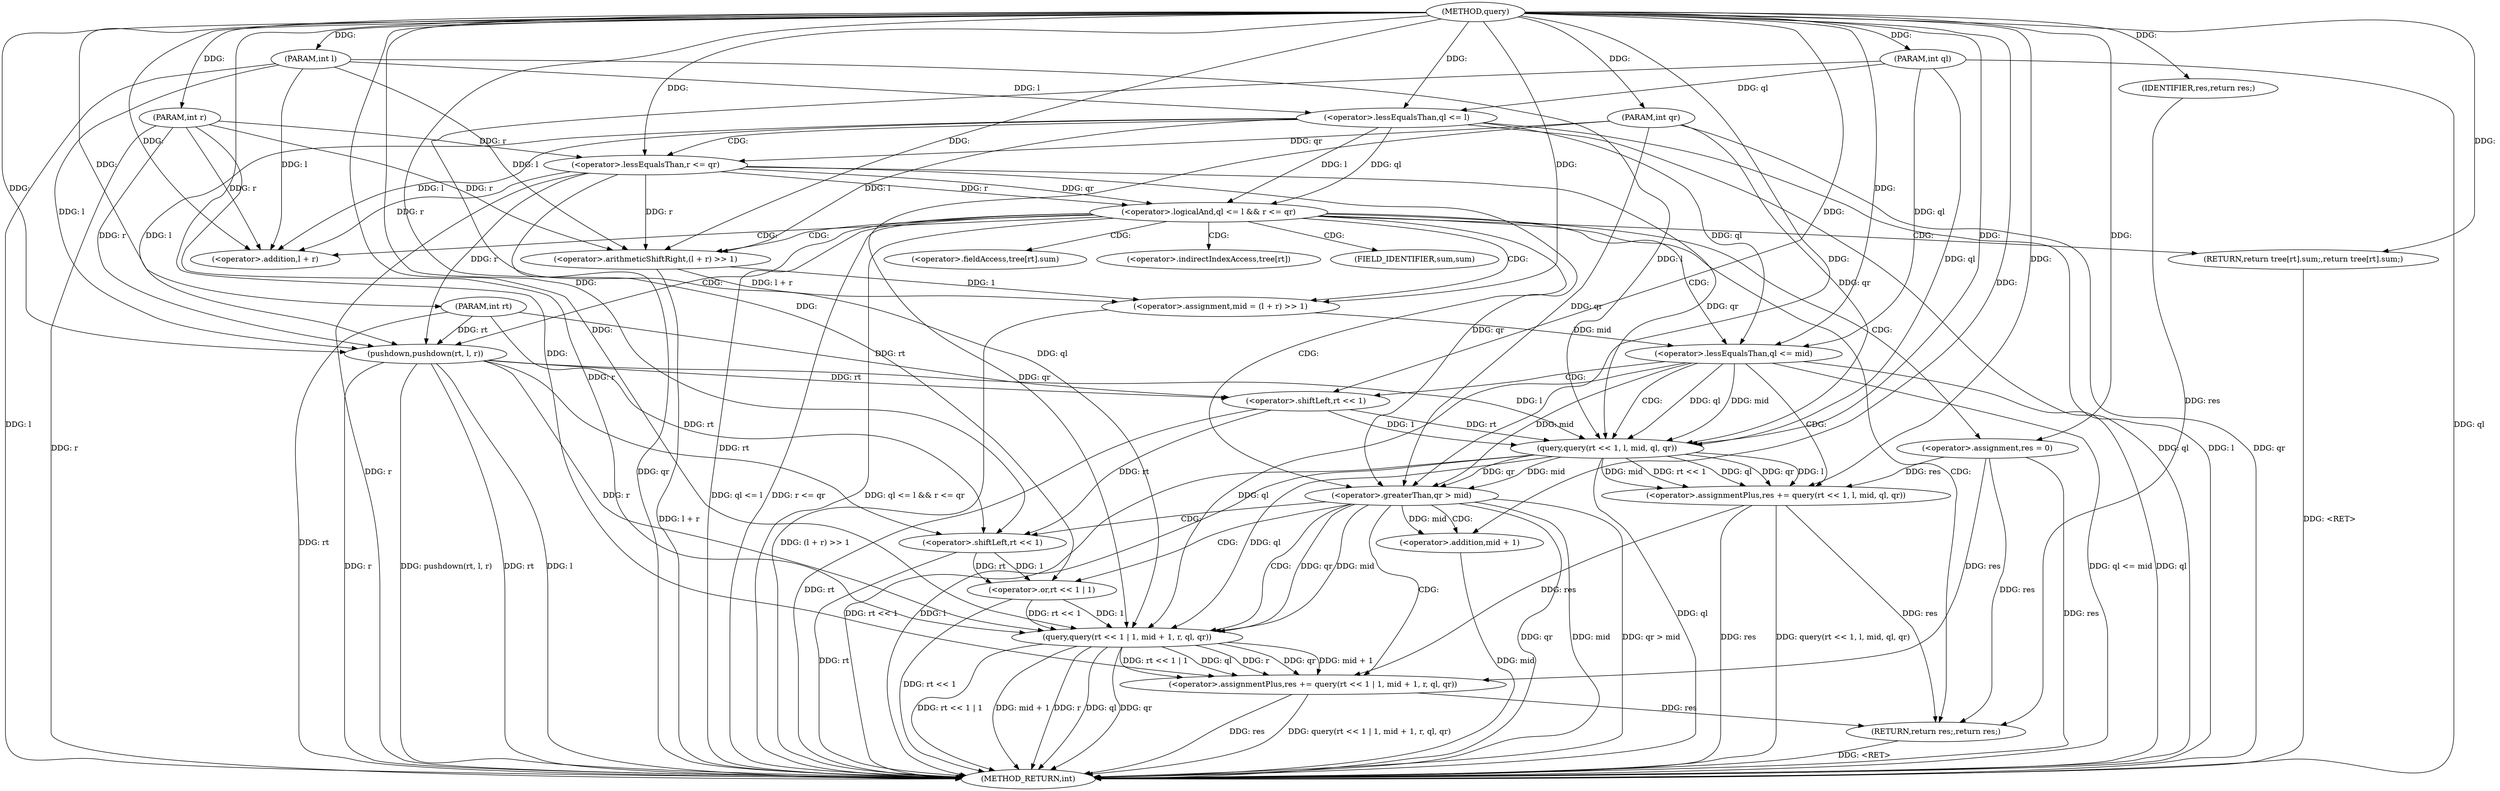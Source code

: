 digraph "query" {  
"1000379" [label = "(METHOD,query)" ]
"1000453" [label = "(METHOD_RETURN,int)" ]
"1000380" [label = "(PARAM,int rt)" ]
"1000381" [label = "(PARAM,int l)" ]
"1000382" [label = "(PARAM,int r)" ]
"1000383" [label = "(PARAM,int ql)" ]
"1000384" [label = "(PARAM,int qr)" ]
"1000402" [label = "(<operator>.assignment,mid = (l + r) >> 1)" ]
"1000410" [label = "(<operator>.assignment,res = 0)" ]
"1000413" [label = "(pushdown,pushdown(rt, l, r))" ]
"1000451" [label = "(RETURN,return res;,return res;)" ]
"1000387" [label = "(<operator>.logicalAnd,ql <= l && r <= qr)" ]
"1000418" [label = "(<operator>.lessEqualsThan,ql <= mid)" ]
"1000433" [label = "(<operator>.greaterThan,qr > mid)" ]
"1000452" [label = "(IDENTIFIER,res,return res;)" ]
"1000395" [label = "(RETURN,return tree[rt].sum;,return tree[rt].sum;)" ]
"1000404" [label = "(<operator>.arithmeticShiftRight,(l + r) >> 1)" ]
"1000422" [label = "(<operator>.assignmentPlus,res += query(rt << 1, l, mid, ql, qr))" ]
"1000437" [label = "(<operator>.assignmentPlus,res += query(rt << 1 | 1, mid + 1, r, ql, qr))" ]
"1000388" [label = "(<operator>.lessEqualsThan,ql <= l)" ]
"1000391" [label = "(<operator>.lessEqualsThan,r <= qr)" ]
"1000405" [label = "(<operator>.addition,l + r)" ]
"1000424" [label = "(query,query(rt << 1, l, mid, ql, qr))" ]
"1000439" [label = "(query,query(rt << 1 | 1, mid + 1, r, ql, qr))" ]
"1000425" [label = "(<operator>.shiftLeft,rt << 1)" ]
"1000440" [label = "(<operator>.or,rt << 1 | 1)" ]
"1000445" [label = "(<operator>.addition,mid + 1)" ]
"1000441" [label = "(<operator>.shiftLeft,rt << 1)" ]
"1000396" [label = "(<operator>.fieldAccess,tree[rt].sum)" ]
"1000397" [label = "(<operator>.indirectIndexAccess,tree[rt])" ]
"1000400" [label = "(FIELD_IDENTIFIER,sum,sum)" ]
  "1000451" -> "1000453"  [ label = "DDG: <RET>"] 
  "1000395" -> "1000453"  [ label = "DDG: <RET>"] 
  "1000380" -> "1000453"  [ label = "DDG: rt"] 
  "1000381" -> "1000453"  [ label = "DDG: l"] 
  "1000382" -> "1000453"  [ label = "DDG: r"] 
  "1000383" -> "1000453"  [ label = "DDG: ql"] 
  "1000384" -> "1000453"  [ label = "DDG: qr"] 
  "1000388" -> "1000453"  [ label = "DDG: ql"] 
  "1000388" -> "1000453"  [ label = "DDG: l"] 
  "1000387" -> "1000453"  [ label = "DDG: ql <= l"] 
  "1000391" -> "1000453"  [ label = "DDG: r"] 
  "1000391" -> "1000453"  [ label = "DDG: qr"] 
  "1000387" -> "1000453"  [ label = "DDG: r <= qr"] 
  "1000387" -> "1000453"  [ label = "DDG: ql <= l && r <= qr"] 
  "1000404" -> "1000453"  [ label = "DDG: l + r"] 
  "1000402" -> "1000453"  [ label = "DDG: (l + r) >> 1"] 
  "1000410" -> "1000453"  [ label = "DDG: res"] 
  "1000413" -> "1000453"  [ label = "DDG: rt"] 
  "1000413" -> "1000453"  [ label = "DDG: l"] 
  "1000413" -> "1000453"  [ label = "DDG: r"] 
  "1000413" -> "1000453"  [ label = "DDG: pushdown(rt, l, r)"] 
  "1000418" -> "1000453"  [ label = "DDG: ql"] 
  "1000418" -> "1000453"  [ label = "DDG: ql <= mid"] 
  "1000422" -> "1000453"  [ label = "DDG: res"] 
  "1000425" -> "1000453"  [ label = "DDG: rt"] 
  "1000424" -> "1000453"  [ label = "DDG: rt << 1"] 
  "1000424" -> "1000453"  [ label = "DDG: l"] 
  "1000424" -> "1000453"  [ label = "DDG: ql"] 
  "1000422" -> "1000453"  [ label = "DDG: query(rt << 1, l, mid, ql, qr)"] 
  "1000433" -> "1000453"  [ label = "DDG: qr"] 
  "1000433" -> "1000453"  [ label = "DDG: mid"] 
  "1000433" -> "1000453"  [ label = "DDG: qr > mid"] 
  "1000437" -> "1000453"  [ label = "DDG: res"] 
  "1000441" -> "1000453"  [ label = "DDG: rt"] 
  "1000440" -> "1000453"  [ label = "DDG: rt << 1"] 
  "1000439" -> "1000453"  [ label = "DDG: rt << 1 | 1"] 
  "1000445" -> "1000453"  [ label = "DDG: mid"] 
  "1000439" -> "1000453"  [ label = "DDG: mid + 1"] 
  "1000439" -> "1000453"  [ label = "DDG: r"] 
  "1000439" -> "1000453"  [ label = "DDG: ql"] 
  "1000439" -> "1000453"  [ label = "DDG: qr"] 
  "1000437" -> "1000453"  [ label = "DDG: query(rt << 1 | 1, mid + 1, r, ql, qr)"] 
  "1000379" -> "1000380"  [ label = "DDG: "] 
  "1000379" -> "1000381"  [ label = "DDG: "] 
  "1000379" -> "1000382"  [ label = "DDG: "] 
  "1000379" -> "1000383"  [ label = "DDG: "] 
  "1000379" -> "1000384"  [ label = "DDG: "] 
  "1000404" -> "1000402"  [ label = "DDG: l + r"] 
  "1000404" -> "1000402"  [ label = "DDG: 1"] 
  "1000379" -> "1000410"  [ label = "DDG: "] 
  "1000452" -> "1000451"  [ label = "DDG: res"] 
  "1000410" -> "1000451"  [ label = "DDG: res"] 
  "1000422" -> "1000451"  [ label = "DDG: res"] 
  "1000437" -> "1000451"  [ label = "DDG: res"] 
  "1000379" -> "1000402"  [ label = "DDG: "] 
  "1000380" -> "1000413"  [ label = "DDG: rt"] 
  "1000379" -> "1000413"  [ label = "DDG: "] 
  "1000381" -> "1000413"  [ label = "DDG: l"] 
  "1000388" -> "1000413"  [ label = "DDG: l"] 
  "1000382" -> "1000413"  [ label = "DDG: r"] 
  "1000391" -> "1000413"  [ label = "DDG: r"] 
  "1000379" -> "1000452"  [ label = "DDG: "] 
  "1000388" -> "1000387"  [ label = "DDG: l"] 
  "1000388" -> "1000387"  [ label = "DDG: ql"] 
  "1000391" -> "1000387"  [ label = "DDG: r"] 
  "1000391" -> "1000387"  [ label = "DDG: qr"] 
  "1000379" -> "1000395"  [ label = "DDG: "] 
  "1000391" -> "1000404"  [ label = "DDG: r"] 
  "1000382" -> "1000404"  [ label = "DDG: r"] 
  "1000379" -> "1000404"  [ label = "DDG: "] 
  "1000388" -> "1000404"  [ label = "DDG: l"] 
  "1000381" -> "1000404"  [ label = "DDG: l"] 
  "1000388" -> "1000418"  [ label = "DDG: ql"] 
  "1000383" -> "1000418"  [ label = "DDG: ql"] 
  "1000379" -> "1000418"  [ label = "DDG: "] 
  "1000402" -> "1000418"  [ label = "DDG: mid"] 
  "1000424" -> "1000422"  [ label = "DDG: ql"] 
  "1000424" -> "1000422"  [ label = "DDG: qr"] 
  "1000424" -> "1000422"  [ label = "DDG: l"] 
  "1000424" -> "1000422"  [ label = "DDG: mid"] 
  "1000424" -> "1000422"  [ label = "DDG: rt << 1"] 
  "1000391" -> "1000433"  [ label = "DDG: qr"] 
  "1000424" -> "1000433"  [ label = "DDG: qr"] 
  "1000384" -> "1000433"  [ label = "DDG: qr"] 
  "1000379" -> "1000433"  [ label = "DDG: "] 
  "1000418" -> "1000433"  [ label = "DDG: mid"] 
  "1000424" -> "1000433"  [ label = "DDG: mid"] 
  "1000439" -> "1000437"  [ label = "DDG: qr"] 
  "1000439" -> "1000437"  [ label = "DDG: mid + 1"] 
  "1000439" -> "1000437"  [ label = "DDG: rt << 1 | 1"] 
  "1000439" -> "1000437"  [ label = "DDG: ql"] 
  "1000439" -> "1000437"  [ label = "DDG: r"] 
  "1000383" -> "1000388"  [ label = "DDG: ql"] 
  "1000379" -> "1000388"  [ label = "DDG: "] 
  "1000381" -> "1000388"  [ label = "DDG: l"] 
  "1000382" -> "1000391"  [ label = "DDG: r"] 
  "1000379" -> "1000391"  [ label = "DDG: "] 
  "1000384" -> "1000391"  [ label = "DDG: qr"] 
  "1000388" -> "1000405"  [ label = "DDG: l"] 
  "1000381" -> "1000405"  [ label = "DDG: l"] 
  "1000379" -> "1000405"  [ label = "DDG: "] 
  "1000391" -> "1000405"  [ label = "DDG: r"] 
  "1000382" -> "1000405"  [ label = "DDG: r"] 
  "1000410" -> "1000422"  [ label = "DDG: res"] 
  "1000379" -> "1000422"  [ label = "DDG: "] 
  "1000410" -> "1000437"  [ label = "DDG: res"] 
  "1000422" -> "1000437"  [ label = "DDG: res"] 
  "1000379" -> "1000437"  [ label = "DDG: "] 
  "1000425" -> "1000424"  [ label = "DDG: rt"] 
  "1000425" -> "1000424"  [ label = "DDG: 1"] 
  "1000418" -> "1000424"  [ label = "DDG: ql"] 
  "1000383" -> "1000424"  [ label = "DDG: ql"] 
  "1000379" -> "1000424"  [ label = "DDG: "] 
  "1000391" -> "1000424"  [ label = "DDG: qr"] 
  "1000384" -> "1000424"  [ label = "DDG: qr"] 
  "1000413" -> "1000424"  [ label = "DDG: l"] 
  "1000381" -> "1000424"  [ label = "DDG: l"] 
  "1000418" -> "1000424"  [ label = "DDG: mid"] 
  "1000440" -> "1000439"  [ label = "DDG: 1"] 
  "1000440" -> "1000439"  [ label = "DDG: rt << 1"] 
  "1000433" -> "1000439"  [ label = "DDG: qr"] 
  "1000384" -> "1000439"  [ label = "DDG: qr"] 
  "1000379" -> "1000439"  [ label = "DDG: "] 
  "1000418" -> "1000439"  [ label = "DDG: ql"] 
  "1000424" -> "1000439"  [ label = "DDG: ql"] 
  "1000383" -> "1000439"  [ label = "DDG: ql"] 
  "1000413" -> "1000439"  [ label = "DDG: r"] 
  "1000382" -> "1000439"  [ label = "DDG: r"] 
  "1000433" -> "1000439"  [ label = "DDG: mid"] 
  "1000413" -> "1000425"  [ label = "DDG: rt"] 
  "1000380" -> "1000425"  [ label = "DDG: rt"] 
  "1000379" -> "1000425"  [ label = "DDG: "] 
  "1000441" -> "1000440"  [ label = "DDG: 1"] 
  "1000441" -> "1000440"  [ label = "DDG: rt"] 
  "1000379" -> "1000440"  [ label = "DDG: "] 
  "1000433" -> "1000445"  [ label = "DDG: mid"] 
  "1000379" -> "1000445"  [ label = "DDG: "] 
  "1000413" -> "1000441"  [ label = "DDG: rt"] 
  "1000425" -> "1000441"  [ label = "DDG: rt"] 
  "1000380" -> "1000441"  [ label = "DDG: rt"] 
  "1000379" -> "1000441"  [ label = "DDG: "] 
  "1000387" -> "1000397"  [ label = "CDG: "] 
  "1000387" -> "1000396"  [ label = "CDG: "] 
  "1000387" -> "1000418"  [ label = "CDG: "] 
  "1000387" -> "1000400"  [ label = "CDG: "] 
  "1000387" -> "1000404"  [ label = "CDG: "] 
  "1000387" -> "1000451"  [ label = "CDG: "] 
  "1000387" -> "1000405"  [ label = "CDG: "] 
  "1000387" -> "1000413"  [ label = "CDG: "] 
  "1000387" -> "1000410"  [ label = "CDG: "] 
  "1000387" -> "1000402"  [ label = "CDG: "] 
  "1000387" -> "1000395"  [ label = "CDG: "] 
  "1000387" -> "1000433"  [ label = "CDG: "] 
  "1000418" -> "1000424"  [ label = "CDG: "] 
  "1000418" -> "1000422"  [ label = "CDG: "] 
  "1000418" -> "1000425"  [ label = "CDG: "] 
  "1000433" -> "1000439"  [ label = "CDG: "] 
  "1000433" -> "1000445"  [ label = "CDG: "] 
  "1000433" -> "1000440"  [ label = "CDG: "] 
  "1000433" -> "1000441"  [ label = "CDG: "] 
  "1000433" -> "1000437"  [ label = "CDG: "] 
  "1000388" -> "1000391"  [ label = "CDG: "] 
}
